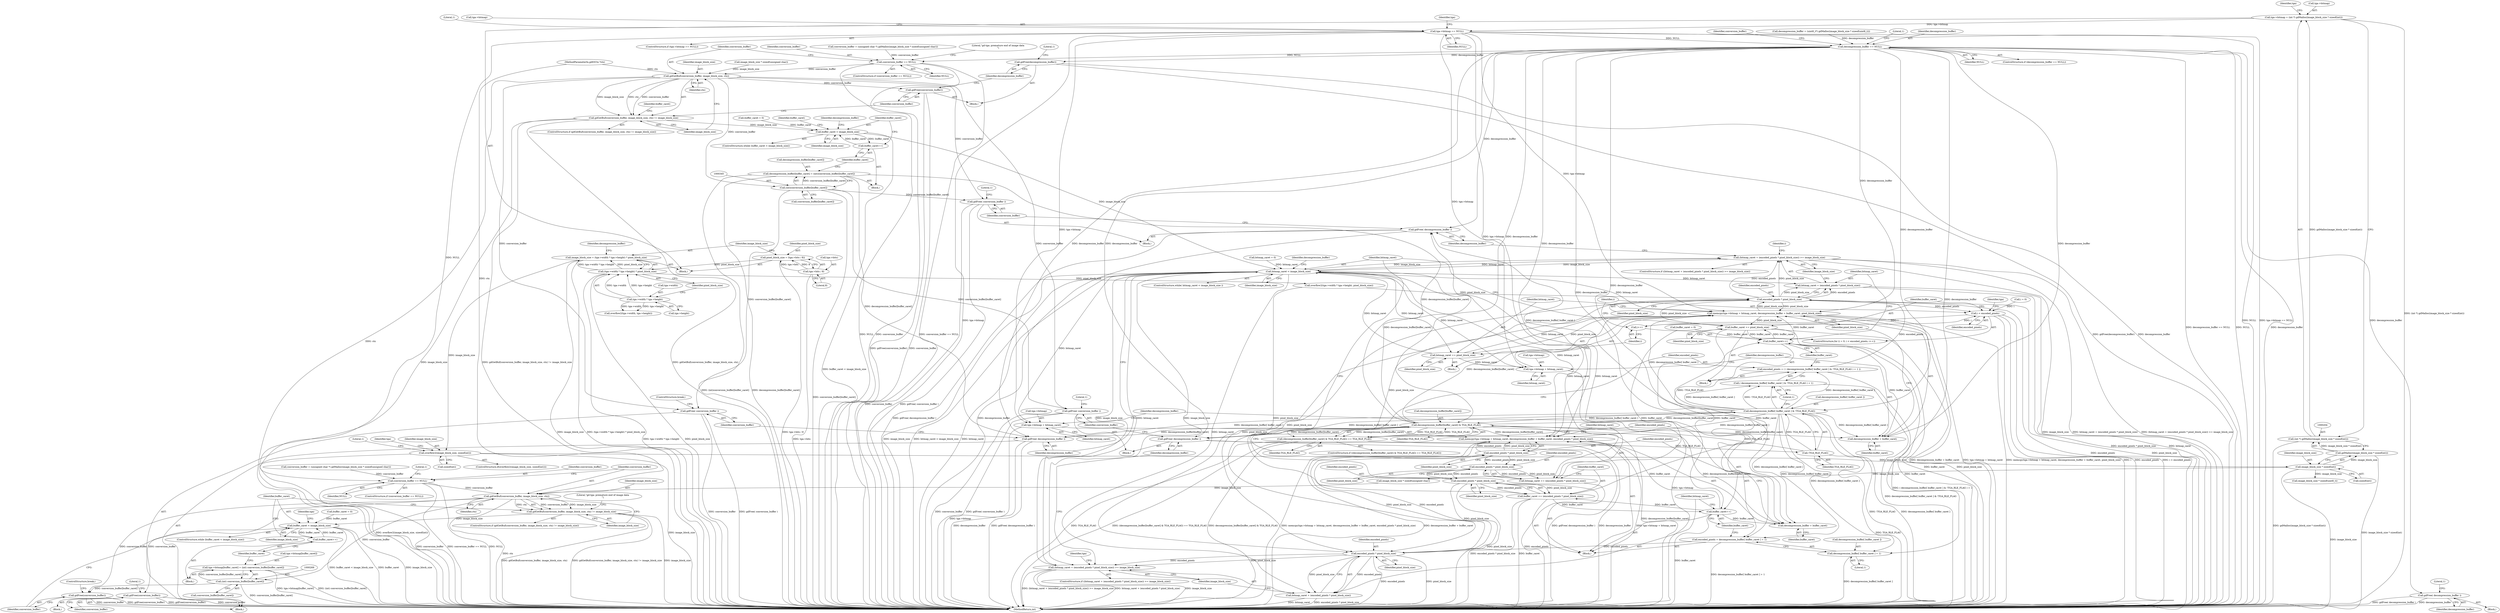 digraph "0_libgd_01c61f8ab110a77ae64b5ca67c244c728c506f03@integer" {
"1000199" [label="(Call,tga->bitmap = (int *) gdMalloc(image_block_size * sizeof(int)))"];
"1000203" [label="(Call,(int *) gdMalloc(image_block_size * sizeof(int)))"];
"1000205" [label="(Call,gdMalloc(image_block_size * sizeof(int)))"];
"1000206" [label="(Call,image_block_size * sizeof(int))"];
"1000176" [label="(Call,overflow2(image_block_size, sizeof(int)))"];
"1000117" [label="(Call,image_block_size = (tga->width * tga->height) * pixel_block_size)"];
"1000119" [label="(Call,(tga->width * tga->height) * pixel_block_size)"];
"1000120" [label="(Call,tga->width * tga->height)"];
"1000109" [label="(Call,pixel_block_size = (tga->bits / 8))"];
"1000111" [label="(Call,tga->bits / 8)"];
"1000211" [label="(Call,tga->bitmap == NULL)"];
"1000235" [label="(Call,conversion_buffer == NULL)"];
"1000244" [label="(Call,gdGetBuf(conversion_buffer, image_block_size, ctx))"];
"1000243" [label="(Call,gdGetBuf(conversion_buffer, image_block_size, ctx) != image_block_size)"];
"1000258" [label="(Call,buffer_caret < image_block_size)"];
"1000273" [label="(Call,buffer_caret++)"];
"1000252" [label="(Call,gdFree(conversion_buffer))"];
"1000268" [label="(Call,(int) conversion_buffer[buffer_caret])"];
"1000262" [label="(Call,tga->bitmap[buffer_caret] = (int) conversion_buffer[buffer_caret])"];
"1000275" [label="(Call,gdFree(conversion_buffer))"];
"1000289" [label="(Call,decompression_buffer == NULL)"];
"1000306" [label="(Call,conversion_buffer == NULL)"];
"1000319" [label="(Call,gdGetBuf(conversion_buffer, image_block_size, ctx))"];
"1000318" [label="(Call,gdGetBuf(conversion_buffer, image_block_size, ctx) != image_block_size)"];
"1000336" [label="(Call,buffer_caret < image_block_size)"];
"1000349" [label="(Call,buffer_caret++)"];
"1000355" [label="(Call,bitmap_caret < image_block_size)"];
"1000381" [label="(Call,(bitmap_caret + (encoded_pixels * pixel_block_size)) >= image_block_size)"];
"1000382" [label="(Call,bitmap_caret + (encoded_pixels * pixel_block_size))"];
"1000406" [label="(Call,memcpy(tga->bitmap + bitmap_caret, decompression_buffer + buffer_caret, pixel_block_size))"];
"1000384" [label="(Call,encoded_pixels * pixel_block_size)"];
"1000400" [label="(Call,i < encoded_pixels)"];
"1000403" [label="(Call,i++)"];
"1000419" [label="(Call,buffer_caret += pixel_block_size)"];
"1000378" [label="(Call,buffer_caret++)"];
"1000412" [label="(Call,decompression_buffer + buffer_caret)"];
"1000431" [label="(Call,buffer_caret++)"];
"1000449" [label="(Call,memcpy(tga->bitmap + bitmap_caret, decompression_buffer + buffer_caret, encoded_pixels * pixel_block_size))"];
"1000455" [label="(Call,decompression_buffer + buffer_caret)"];
"1000466" [label="(Call,buffer_caret += (encoded_pixels * pixel_block_size))"];
"1000437" [label="(Call,encoded_pixels * pixel_block_size)"];
"1000434" [label="(Call,(bitmap_caret + (encoded_pixels * pixel_block_size)) >= image_block_size)"];
"1000435" [label="(Call,bitmap_caret + (encoded_pixels * pixel_block_size))"];
"1000458" [label="(Call,encoded_pixels * pixel_block_size)"];
"1000463" [label="(Call,encoded_pixels * pixel_block_size)"];
"1000461" [label="(Call,bitmap_caret += (encoded_pixels * pixel_block_size))"];
"1000468" [label="(Call,encoded_pixels * pixel_block_size)"];
"1000416" [label="(Call,bitmap_caret += pixel_block_size)"];
"1000407" [label="(Call,tga->bitmap + bitmap_caret)"];
"1000450" [label="(Call,tga->bitmap + bitmap_caret)"];
"1000325" [label="(Call,gdFree(conversion_buffer))"];
"1000344" [label="(Call,(int)conversion_buffer[buffer_caret])"];
"1000340" [label="(Call,decompression_buffer[buffer_caret] = (int)conversion_buffer[buffer_caret])"];
"1000361" [label="(Call,decompression_buffer[buffer_caret] & TGA_RLE_FLAG)"];
"1000360" [label="(Call,(decompression_buffer[buffer_caret] & TGA_RLE_FLAG) == TGA_RLE_FLAG)"];
"1000375" [label="(Call,!TGA_RLE_FLAG)"];
"1000371" [label="(Call,decompression_buffer[ buffer_caret ] & !TGA_RLE_FLAG)"];
"1000368" [label="(Call,encoded_pixels = ( ( decompression_buffer[ buffer_caret ] & !TGA_RLE_FLAG ) + 1 ))"];
"1000370" [label="(Call,( decompression_buffer[ buffer_caret ] & !TGA_RLE_FLAG ) + 1)"];
"1000389" [label="(Call,gdFree( decompression_buffer ))"];
"1000424" [label="(Call,encoded_pixels = decompression_buffer[ buffer_caret ] + 1)"];
"1000426" [label="(Call,decompression_buffer[ buffer_caret ] + 1)"];
"1000442" [label="(Call,gdFree( decompression_buffer ))"];
"1000471" [label="(Call,gdFree( decompression_buffer ))"];
"1000391" [label="(Call,gdFree( conversion_buffer ))"];
"1000444" [label="(Call,gdFree( conversion_buffer ))"];
"1000473" [label="(Call,gdFree( conversion_buffer ))"];
"1000312" [label="(Call,gdFree( decompression_buffer ))"];
"1000327" [label="(Call,gdFree(decompression_buffer))"];
"1000242" [label="(ControlStructure,if (gdGetBuf(conversion_buffer, image_block_size, ctx) != image_block_size))"];
"1000326" [label="(Identifier,conversion_buffer)"];
"1000385" [label="(Identifier,encoded_pixels)"];
"1000467" [label="(Identifier,buffer_caret)"];
"1000243" [label="(Call,gdGetBuf(conversion_buffer, image_block_size, ctx) != image_block_size)"];
"1000349" [label="(Call,buffer_caret++)"];
"1000464" [label="(Identifier,encoded_pixels)"];
"1000462" [label="(Identifier,bitmap_caret)"];
"1000258" [label="(Call,buffer_caret < image_block_size)"];
"1000445" [label="(Identifier,conversion_buffer)"];
"1000311" [label="(Literal,\"gd-tga: premature end of image data\n\")"];
"1000362" [label="(Call,decompression_buffer[buffer_caret])"];
"1000257" [label="(ControlStructure,while (buffer_caret < image_block_size))"];
"1000273" [label="(Call,buffer_caret++)"];
"1000212" [label="(Call,tga->bitmap)"];
"1000137" [label="(Call,buffer_caret = 0)"];
"1000270" [label="(Call,conversion_buffer[buffer_caret])"];
"1000386" [label="(Identifier,pixel_block_size)"];
"1000381" [label="(Call,(bitmap_caret + (encoded_pixels * pixel_block_size)) >= image_block_size)"];
"1000301" [label="(Call,image_block_size * sizeof(unsigned char))"];
"1000380" [label="(ControlStructure,if ((bitmap_caret + (encoded_pixels * pixel_block_size)) >= image_block_size))"];
"1000117" [label="(Call,image_block_size = (tga->width * tga->height) * pixel_block_size)"];
"1000213" [label="(Identifier,tga)"];
"1000277" [label="(ControlStructure,break;)"];
"1000141" [label="(Call,bitmap_caret = 0)"];
"1000210" [label="(ControlStructure,if (tga->bitmap == NULL))"];
"1000468" [label="(Call,encoded_pixels * pixel_block_size)"];
"1000118" [label="(Identifier,image_block_size)"];
"1000290" [label="(Identifier,decompression_buffer)"];
"1000390" [label="(Identifier,decompression_buffer)"];
"1000346" [label="(Call,conversion_buffer[buffer_caret])"];
"1000404" [label="(Identifier,i)"];
"1000211" [label="(Call,tga->bitmap == NULL)"];
"1000124" [label="(Call,tga->height)"];
"1000460" [label="(Identifier,pixel_block_size)"];
"1000178" [label="(Call,sizeof(int))"];
"1000402" [label="(Identifier,encoded_pixels)"];
"1000441" [label="(Block,)"];
"1000461" [label="(Call,bitmap_caret += (encoded_pixels * pixel_block_size))"];
"1000344" [label="(Call,(int)conversion_buffer[buffer_caret])"];
"1000162" [label="(Call,overflow2(tga->width * tga->height, pixel_block_size))"];
"1000265" [label="(Identifier,tga)"];
"1000470" [label="(Identifier,pixel_block_size)"];
"1000275" [label="(Call,gdFree(conversion_buffer))"];
"1000241" [label="(Literal,1)"];
"1000426" [label="(Call,decompression_buffer[ buffer_caret ] + 1)"];
"1000454" [label="(Identifier,bitmap_caret)"];
"1000115" [label="(Literal,8)"];
"1000306" [label="(Call,conversion_buffer == NULL)"];
"1000176" [label="(Call,overflow2(image_block_size, sizeof(int)))"];
"1000463" [label="(Call,encoded_pixels * pixel_block_size)"];
"1000313" [label="(Identifier,decompression_buffer)"];
"1000234" [label="(ControlStructure,if (conversion_buffer == NULL))"];
"1000356" [label="(Identifier,bitmap_caret)"];
"1000431" [label="(Call,buffer_caret++)"];
"1000395" [label="(Literal,1)"];
"1000328" [label="(Identifier,decompression_buffer)"];
"1000379" [label="(Identifier,buffer_caret)"];
"1000352" [label="(Identifier,buffer_caret)"];
"1000236" [label="(Identifier,conversion_buffer)"];
"1000456" [label="(Identifier,decompression_buffer)"];
"1000325" [label="(Call,gdFree(conversion_buffer))"];
"1000321" [label="(Identifier,image_block_size)"];
"1000319" [label="(Call,gdGetBuf(conversion_buffer, image_block_size, ctx))"];
"1000247" [label="(Identifier,ctx)"];
"1000401" [label="(Identifier,i)"];
"1000473" [label="(Call,gdFree( conversion_buffer ))"];
"1000335" [label="(ControlStructure,while( buffer_caret < image_block_size))"];
"1000177" [label="(Identifier,image_block_size)"];
"1000367" [label="(Block,)"];
"1000252" [label="(Call,gdFree(conversion_buffer))"];
"1000256" [label="(Literal,1)"];
"1000291" [label="(Identifier,NULL)"];
"1000297" [label="(Identifier,conversion_buffer)"];
"1000215" [label="(Identifier,NULL)"];
"1000371" [label="(Call,decompression_buffer[ buffer_caret ] & !TGA_RLE_FLAG)"];
"1000398" [label="(Identifier,i)"];
"1000331" [label="(Literal,1)"];
"1000205" [label="(Call,gdMalloc(image_block_size * sizeof(int)))"];
"1000206" [label="(Call,image_block_size * sizeof(int))"];
"1000248" [label="(Identifier,image_block_size)"];
"1000109" [label="(Call,pixel_block_size = (tga->bits / 8))"];
"1000458" [label="(Call,encoded_pixels * pixel_block_size)"];
"1000414" [label="(Identifier,buffer_caret)"];
"1000323" [label="(Identifier,image_block_size)"];
"1000443" [label="(Identifier,decompression_buffer)"];
"1000251" [label="(Literal,\"gd-tga: premature end of image data\n\")"];
"1000340" [label="(Call,decompression_buffer[buffer_caret] = (int)conversion_buffer[buffer_caret])"];
"1000120" [label="(Call,tga->width * tga->height)"];
"1000432" [label="(Identifier,buffer_caret)"];
"1000406" [label="(Call,memcpy(tga->bitmap + bitmap_caret, decompression_buffer + buffer_caret, pixel_block_size))"];
"1000119" [label="(Call,(tga->width * tga->height) * pixel_block_size)"];
"1000457" [label="(Identifier,buffer_caret)"];
"1000309" [label="(Block,)"];
"1000308" [label="(Identifier,NULL)"];
"1000200" [label="(Call,tga->bitmap)"];
"1000245" [label="(Identifier,conversion_buffer)"];
"1000452" [label="(Identifier,tga)"];
"1000375" [label="(Call,!TGA_RLE_FLAG)"];
"1000341" [label="(Call,decompression_buffer[buffer_caret])"];
"1000433" [label="(ControlStructure,if ((bitmap_caret + (encoded_pixels * pixel_block_size)) >= image_block_size))"];
"1000423" [label="(Block,)"];
"1000451" [label="(Call,tga->bitmap)"];
"1000407" [label="(Call,tga->bitmap + bitmap_caret)"];
"1000244" [label="(Call,gdGetBuf(conversion_buffer, image_block_size, ctx))"];
"1000400" [label="(Call,i < encoded_pixels)"];
"1000383" [label="(Identifier,bitmap_caret)"];
"1000263" [label="(Call,tga->bitmap[buffer_caret])"];
"1000365" [label="(Identifier,TGA_RLE_FLAG)"];
"1000438" [label="(Identifier,encoded_pixels)"];
"1000288" [label="(ControlStructure,if (decompression_buffer == NULL))"];
"1000260" [label="(Identifier,image_block_size)"];
"1000361" [label="(Call,decompression_buffer[buffer_caret] & TGA_RLE_FLAG)"];
"1000405" [label="(Block,)"];
"1000378" [label="(Call,buffer_caret++)"];
"1000351" [label="(Call,buffer_caret = 0)"];
"1000425" [label="(Identifier,encoded_pixels)"];
"1000318" [label="(Call,gdGetBuf(conversion_buffer, image_block_size, ctx) != image_block_size)"];
"1000296" [label="(Call,conversion_buffer = (unsigned char *) gdMalloc(image_block_size * sizeof(unsigned char)))"];
"1000444" [label="(Call,gdFree( conversion_buffer ))"];
"1000279" [label="(Call,decompression_buffer = (uint8_t*) gdMalloc(image_block_size * sizeof(uint8_t)))"];
"1000436" [label="(Identifier,bitmap_caret)"];
"1000387" [label="(Identifier,image_block_size)"];
"1000175" [label="(ControlStructure,if(overflow2(image_block_size, sizeof(int))))"];
"1000370" [label="(Call,( decompression_buffer[ buffer_caret ] & !TGA_RLE_FLAG ) + 1)"];
"1000437" [label="(Call,encoded_pixels * pixel_block_size)"];
"1000427" [label="(Call,decompression_buffer[ buffer_caret ])"];
"1000475" [label="(ControlStructure,break;)"];
"1000130" [label="(Identifier,decompression_buffer)"];
"1000360" [label="(Call,(decompression_buffer[buffer_caret] & TGA_RLE_FLAG) == TGA_RLE_FLAG)"];
"1000372" [label="(Call,decompression_buffer[ buffer_caret ])"];
"1000249" [label="(Block,)"];
"1000469" [label="(Identifier,encoded_pixels)"];
"1000448" [label="(Literal,1)"];
"1000111" [label="(Call,tga->bits / 8)"];
"1000110" [label="(Identifier,pixel_block_size)"];
"1000305" [label="(ControlStructure,if (conversion_buffer == NULL))"];
"1000359" [label="(ControlStructure,if ((decompression_buffer[buffer_caret] & TGA_RLE_FLAG) == TGA_RLE_FLAG))"];
"1000474" [label="(Identifier,conversion_buffer)"];
"1000337" [label="(Identifier,buffer_caret)"];
"1000465" [label="(Identifier,pixel_block_size)"];
"1000449" [label="(Call,memcpy(tga->bitmap + bitmap_caret, decompression_buffer + buffer_caret, encoded_pixels * pixel_block_size))"];
"1000289" [label="(Call,decompression_buffer == NULL)"];
"1000354" [label="(ControlStructure,while( bitmap_caret < image_block_size ))"];
"1000230" [label="(Call,image_block_size * sizeof(unsigned char))"];
"1000320" [label="(Identifier,conversion_buffer)"];
"1000183" [label="(Literal,1)"];
"1000409" [label="(Identifier,tga)"];
"1000376" [label="(Identifier,TGA_RLE_FLAG)"];
"1000107" [label="(Block,)"];
"1000127" [label="(Identifier,pixel_block_size)"];
"1000421" [label="(Identifier,pixel_block_size)"];
"1000253" [label="(Identifier,conversion_buffer)"];
"1000338" [label="(Identifier,image_block_size)"];
"1000268" [label="(Call,(int) conversion_buffer[buffer_caret])"];
"1000368" [label="(Call,encoded_pixels = ( ( decompression_buffer[ buffer_caret ] & !TGA_RLE_FLAG ) + 1 ))"];
"1000274" [label="(Identifier,buffer_caret)"];
"1000408" [label="(Call,tga->bitmap)"];
"1000420" [label="(Identifier,buffer_caret)"];
"1000276" [label="(Identifier,conversion_buffer)"];
"1000417" [label="(Identifier,bitmap_caret)"];
"1000317" [label="(ControlStructure,if (gdGetBuf(conversion_buffer, image_block_size, ctx) != image_block_size))"];
"1000150" [label="(Call,overflow2(tga->width, tga->height))"];
"1000105" [label="(MethodParameterIn,gdIOCtx *ctx)"];
"1000336" [label="(Call,buffer_caret < image_block_size)"];
"1000259" [label="(Identifier,buffer_caret)"];
"1000208" [label="(Call,sizeof(int))"];
"1000262" [label="(Call,tga->bitmap[buffer_caret] = (int) conversion_buffer[buffer_caret])"];
"1000403" [label="(Call,i++)"];
"1000389" [label="(Call,gdFree( decompression_buffer ))"];
"1000121" [label="(Call,tga->width)"];
"1000384" [label="(Call,encoded_pixels * pixel_block_size)"];
"1000342" [label="(Identifier,decompression_buffer)"];
"1000324" [label="(Block,)"];
"1000392" [label="(Identifier,conversion_buffer)"];
"1000369" [label="(Identifier,encoded_pixels)"];
"1000327" [label="(Call,gdFree(decompression_buffer))"];
"1000439" [label="(Identifier,pixel_block_size)"];
"1000388" [label="(Block,)"];
"1000188" [label="(Identifier,tga)"];
"1000307" [label="(Identifier,conversion_buffer)"];
"1000382" [label="(Call,bitmap_caret + (encoded_pixels * pixel_block_size))"];
"1000413" [label="(Identifier,decompression_buffer)"];
"1000355" [label="(Call,bitmap_caret < image_block_size)"];
"1000316" [label="(Literal,1)"];
"1000221" [label="(Identifier,tga)"];
"1000246" [label="(Identifier,image_block_size)"];
"1000411" [label="(Identifier,bitmap_caret)"];
"1000424" [label="(Call,encoded_pixels = decompression_buffer[ buffer_caret ] + 1)"];
"1000223" [label="(Block,)"];
"1000478" [label="(MethodReturn,int)"];
"1000416" [label="(Call,bitmap_caret += pixel_block_size)"];
"1000332" [label="(Call,buffer_caret = 0)"];
"1000284" [label="(Call,image_block_size * sizeof(uint8_t))"];
"1000225" [label="(Call,conversion_buffer = (unsigned char *) gdMalloc(image_block_size * sizeof(unsigned char)))"];
"1000295" [label="(Literal,1)"];
"1000466" [label="(Call,buffer_caret += (encoded_pixels * pixel_block_size))"];
"1000471" [label="(Call,gdFree( decompression_buffer ))"];
"1000418" [label="(Identifier,pixel_block_size)"];
"1000203" [label="(Call,(int *) gdMalloc(image_block_size * sizeof(int)))"];
"1000312" [label="(Call,gdFree( decompression_buffer ))"];
"1000391" [label="(Call,gdFree( conversion_buffer ))"];
"1000419" [label="(Call,buffer_caret += pixel_block_size)"];
"1000237" [label="(Identifier,NULL)"];
"1000396" [label="(ControlStructure,for (i = 0; i < encoded_pixels; i++))"];
"1000207" [label="(Identifier,image_block_size)"];
"1000472" [label="(Identifier,decompression_buffer)"];
"1000112" [label="(Call,tga->bits)"];
"1000377" [label="(Literal,1)"];
"1000322" [label="(Identifier,ctx)"];
"1000235" [label="(Call,conversion_buffer == NULL)"];
"1000397" [label="(Call,i = 0)"];
"1000350" [label="(Identifier,buffer_caret)"];
"1000434" [label="(Call,(bitmap_caret + (encoded_pixels * pixel_block_size)) >= image_block_size)"];
"1000450" [label="(Call,tga->bitmap + bitmap_caret)"];
"1000430" [label="(Literal,1)"];
"1000261" [label="(Block,)"];
"1000412" [label="(Call,decompression_buffer + buffer_caret)"];
"1000455" [label="(Call,decompression_buffer + buffer_caret)"];
"1000218" [label="(Literal,1)"];
"1000333" [label="(Identifier,buffer_caret)"];
"1000357" [label="(Identifier,image_block_size)"];
"1000339" [label="(Block,)"];
"1000440" [label="(Identifier,image_block_size)"];
"1000415" [label="(Identifier,pixel_block_size)"];
"1000459" [label="(Identifier,encoded_pixels)"];
"1000442" [label="(Call,gdFree( decompression_buffer ))"];
"1000199" [label="(Call,tga->bitmap = (int *) gdMalloc(image_block_size * sizeof(int)))"];
"1000363" [label="(Identifier,decompression_buffer)"];
"1000435" [label="(Call,bitmap_caret + (encoded_pixels * pixel_block_size))"];
"1000366" [label="(Identifier,TGA_RLE_FLAG)"];
"1000199" -> "1000107"  [label="AST: "];
"1000199" -> "1000203"  [label="CFG: "];
"1000200" -> "1000199"  [label="AST: "];
"1000203" -> "1000199"  [label="AST: "];
"1000213" -> "1000199"  [label="CFG: "];
"1000199" -> "1000478"  [label="DDG: (int *) gdMalloc(image_block_size * sizeof(int))"];
"1000203" -> "1000199"  [label="DDG: gdMalloc(image_block_size * sizeof(int))"];
"1000199" -> "1000211"  [label="DDG: tga->bitmap"];
"1000203" -> "1000205"  [label="CFG: "];
"1000204" -> "1000203"  [label="AST: "];
"1000205" -> "1000203"  [label="AST: "];
"1000203" -> "1000478"  [label="DDG: gdMalloc(image_block_size * sizeof(int))"];
"1000205" -> "1000203"  [label="DDG: image_block_size * sizeof(int)"];
"1000205" -> "1000206"  [label="CFG: "];
"1000206" -> "1000205"  [label="AST: "];
"1000205" -> "1000478"  [label="DDG: image_block_size * sizeof(int)"];
"1000206" -> "1000205"  [label="DDG: image_block_size"];
"1000206" -> "1000208"  [label="CFG: "];
"1000207" -> "1000206"  [label="AST: "];
"1000208" -> "1000206"  [label="AST: "];
"1000206" -> "1000478"  [label="DDG: image_block_size"];
"1000176" -> "1000206"  [label="DDG: image_block_size"];
"1000206" -> "1000230"  [label="DDG: image_block_size"];
"1000206" -> "1000284"  [label="DDG: image_block_size"];
"1000176" -> "1000175"  [label="AST: "];
"1000176" -> "1000178"  [label="CFG: "];
"1000177" -> "1000176"  [label="AST: "];
"1000178" -> "1000176"  [label="AST: "];
"1000183" -> "1000176"  [label="CFG: "];
"1000188" -> "1000176"  [label="CFG: "];
"1000176" -> "1000478"  [label="DDG: overflow2(image_block_size, sizeof(int))"];
"1000176" -> "1000478"  [label="DDG: image_block_size"];
"1000117" -> "1000176"  [label="DDG: image_block_size"];
"1000117" -> "1000107"  [label="AST: "];
"1000117" -> "1000119"  [label="CFG: "];
"1000118" -> "1000117"  [label="AST: "];
"1000119" -> "1000117"  [label="AST: "];
"1000130" -> "1000117"  [label="CFG: "];
"1000117" -> "1000478"  [label="DDG: image_block_size"];
"1000117" -> "1000478"  [label="DDG: (tga->width * tga->height) * pixel_block_size"];
"1000119" -> "1000117"  [label="DDG: tga->width * tga->height"];
"1000119" -> "1000117"  [label="DDG: pixel_block_size"];
"1000119" -> "1000127"  [label="CFG: "];
"1000120" -> "1000119"  [label="AST: "];
"1000127" -> "1000119"  [label="AST: "];
"1000119" -> "1000478"  [label="DDG: pixel_block_size"];
"1000119" -> "1000478"  [label="DDG: tga->width * tga->height"];
"1000120" -> "1000119"  [label="DDG: tga->width"];
"1000120" -> "1000119"  [label="DDG: tga->height"];
"1000109" -> "1000119"  [label="DDG: pixel_block_size"];
"1000119" -> "1000162"  [label="DDG: pixel_block_size"];
"1000120" -> "1000124"  [label="CFG: "];
"1000121" -> "1000120"  [label="AST: "];
"1000124" -> "1000120"  [label="AST: "];
"1000127" -> "1000120"  [label="CFG: "];
"1000120" -> "1000150"  [label="DDG: tga->width"];
"1000120" -> "1000150"  [label="DDG: tga->height"];
"1000109" -> "1000107"  [label="AST: "];
"1000109" -> "1000111"  [label="CFG: "];
"1000110" -> "1000109"  [label="AST: "];
"1000111" -> "1000109"  [label="AST: "];
"1000118" -> "1000109"  [label="CFG: "];
"1000109" -> "1000478"  [label="DDG: tga->bits / 8"];
"1000111" -> "1000109"  [label="DDG: tga->bits"];
"1000111" -> "1000109"  [label="DDG: 8"];
"1000111" -> "1000115"  [label="CFG: "];
"1000112" -> "1000111"  [label="AST: "];
"1000115" -> "1000111"  [label="AST: "];
"1000111" -> "1000478"  [label="DDG: tga->bits"];
"1000211" -> "1000210"  [label="AST: "];
"1000211" -> "1000215"  [label="CFG: "];
"1000212" -> "1000211"  [label="AST: "];
"1000215" -> "1000211"  [label="AST: "];
"1000218" -> "1000211"  [label="CFG: "];
"1000221" -> "1000211"  [label="CFG: "];
"1000211" -> "1000478"  [label="DDG: tga->bitmap"];
"1000211" -> "1000478"  [label="DDG: tga->bitmap == NULL"];
"1000211" -> "1000478"  [label="DDG: NULL"];
"1000211" -> "1000235"  [label="DDG: NULL"];
"1000211" -> "1000289"  [label="DDG: NULL"];
"1000211" -> "1000406"  [label="DDG: tga->bitmap"];
"1000211" -> "1000407"  [label="DDG: tga->bitmap"];
"1000211" -> "1000449"  [label="DDG: tga->bitmap"];
"1000211" -> "1000450"  [label="DDG: tga->bitmap"];
"1000235" -> "1000234"  [label="AST: "];
"1000235" -> "1000237"  [label="CFG: "];
"1000236" -> "1000235"  [label="AST: "];
"1000237" -> "1000235"  [label="AST: "];
"1000241" -> "1000235"  [label="CFG: "];
"1000245" -> "1000235"  [label="CFG: "];
"1000235" -> "1000478"  [label="DDG: NULL"];
"1000235" -> "1000478"  [label="DDG: conversion_buffer"];
"1000235" -> "1000478"  [label="DDG: conversion_buffer == NULL"];
"1000225" -> "1000235"  [label="DDG: conversion_buffer"];
"1000235" -> "1000244"  [label="DDG: conversion_buffer"];
"1000244" -> "1000243"  [label="AST: "];
"1000244" -> "1000247"  [label="CFG: "];
"1000245" -> "1000244"  [label="AST: "];
"1000246" -> "1000244"  [label="AST: "];
"1000247" -> "1000244"  [label="AST: "];
"1000248" -> "1000244"  [label="CFG: "];
"1000244" -> "1000478"  [label="DDG: ctx"];
"1000244" -> "1000243"  [label="DDG: conversion_buffer"];
"1000244" -> "1000243"  [label="DDG: image_block_size"];
"1000244" -> "1000243"  [label="DDG: ctx"];
"1000230" -> "1000244"  [label="DDG: image_block_size"];
"1000105" -> "1000244"  [label="DDG: ctx"];
"1000244" -> "1000252"  [label="DDG: conversion_buffer"];
"1000244" -> "1000268"  [label="DDG: conversion_buffer"];
"1000244" -> "1000275"  [label="DDG: conversion_buffer"];
"1000243" -> "1000242"  [label="AST: "];
"1000243" -> "1000248"  [label="CFG: "];
"1000248" -> "1000243"  [label="AST: "];
"1000251" -> "1000243"  [label="CFG: "];
"1000259" -> "1000243"  [label="CFG: "];
"1000243" -> "1000478"  [label="DDG: image_block_size"];
"1000243" -> "1000478"  [label="DDG: gdGetBuf(conversion_buffer, image_block_size, ctx)"];
"1000243" -> "1000478"  [label="DDG: gdGetBuf(conversion_buffer, image_block_size, ctx) != image_block_size"];
"1000243" -> "1000258"  [label="DDG: image_block_size"];
"1000258" -> "1000257"  [label="AST: "];
"1000258" -> "1000260"  [label="CFG: "];
"1000259" -> "1000258"  [label="AST: "];
"1000260" -> "1000258"  [label="AST: "];
"1000265" -> "1000258"  [label="CFG: "];
"1000276" -> "1000258"  [label="CFG: "];
"1000258" -> "1000478"  [label="DDG: buffer_caret"];
"1000258" -> "1000478"  [label="DDG: image_block_size"];
"1000258" -> "1000478"  [label="DDG: buffer_caret < image_block_size"];
"1000273" -> "1000258"  [label="DDG: buffer_caret"];
"1000137" -> "1000258"  [label="DDG: buffer_caret"];
"1000258" -> "1000273"  [label="DDG: buffer_caret"];
"1000273" -> "1000261"  [label="AST: "];
"1000273" -> "1000274"  [label="CFG: "];
"1000274" -> "1000273"  [label="AST: "];
"1000259" -> "1000273"  [label="CFG: "];
"1000252" -> "1000249"  [label="AST: "];
"1000252" -> "1000253"  [label="CFG: "];
"1000253" -> "1000252"  [label="AST: "];
"1000256" -> "1000252"  [label="CFG: "];
"1000252" -> "1000478"  [label="DDG: conversion_buffer"];
"1000252" -> "1000478"  [label="DDG: gdFree(conversion_buffer)"];
"1000268" -> "1000262"  [label="AST: "];
"1000268" -> "1000270"  [label="CFG: "];
"1000269" -> "1000268"  [label="AST: "];
"1000270" -> "1000268"  [label="AST: "];
"1000262" -> "1000268"  [label="CFG: "];
"1000268" -> "1000478"  [label="DDG: conversion_buffer[buffer_caret]"];
"1000268" -> "1000262"  [label="DDG: conversion_buffer[buffer_caret]"];
"1000268" -> "1000275"  [label="DDG: conversion_buffer[buffer_caret]"];
"1000262" -> "1000261"  [label="AST: "];
"1000263" -> "1000262"  [label="AST: "];
"1000274" -> "1000262"  [label="CFG: "];
"1000262" -> "1000478"  [label="DDG: (int) conversion_buffer[buffer_caret]"];
"1000262" -> "1000478"  [label="DDG: tga->bitmap[buffer_caret]"];
"1000275" -> "1000223"  [label="AST: "];
"1000275" -> "1000276"  [label="CFG: "];
"1000276" -> "1000275"  [label="AST: "];
"1000277" -> "1000275"  [label="CFG: "];
"1000275" -> "1000478"  [label="DDG: gdFree(conversion_buffer)"];
"1000275" -> "1000478"  [label="DDG: conversion_buffer"];
"1000289" -> "1000288"  [label="AST: "];
"1000289" -> "1000291"  [label="CFG: "];
"1000290" -> "1000289"  [label="AST: "];
"1000291" -> "1000289"  [label="AST: "];
"1000295" -> "1000289"  [label="CFG: "];
"1000297" -> "1000289"  [label="CFG: "];
"1000289" -> "1000478"  [label="DDG: NULL"];
"1000289" -> "1000478"  [label="DDG: decompression_buffer"];
"1000289" -> "1000478"  [label="DDG: decompression_buffer == NULL"];
"1000279" -> "1000289"  [label="DDG: decompression_buffer"];
"1000289" -> "1000306"  [label="DDG: NULL"];
"1000289" -> "1000312"  [label="DDG: decompression_buffer"];
"1000289" -> "1000327"  [label="DDG: decompression_buffer"];
"1000289" -> "1000361"  [label="DDG: decompression_buffer"];
"1000289" -> "1000371"  [label="DDG: decompression_buffer"];
"1000289" -> "1000389"  [label="DDG: decompression_buffer"];
"1000289" -> "1000406"  [label="DDG: decompression_buffer"];
"1000289" -> "1000412"  [label="DDG: decompression_buffer"];
"1000289" -> "1000424"  [label="DDG: decompression_buffer"];
"1000289" -> "1000426"  [label="DDG: decompression_buffer"];
"1000289" -> "1000442"  [label="DDG: decompression_buffer"];
"1000289" -> "1000449"  [label="DDG: decompression_buffer"];
"1000289" -> "1000455"  [label="DDG: decompression_buffer"];
"1000289" -> "1000471"  [label="DDG: decompression_buffer"];
"1000306" -> "1000305"  [label="AST: "];
"1000306" -> "1000308"  [label="CFG: "];
"1000307" -> "1000306"  [label="AST: "];
"1000308" -> "1000306"  [label="AST: "];
"1000311" -> "1000306"  [label="CFG: "];
"1000320" -> "1000306"  [label="CFG: "];
"1000306" -> "1000478"  [label="DDG: conversion_buffer"];
"1000306" -> "1000478"  [label="DDG: conversion_buffer == NULL"];
"1000306" -> "1000478"  [label="DDG: NULL"];
"1000296" -> "1000306"  [label="DDG: conversion_buffer"];
"1000306" -> "1000319"  [label="DDG: conversion_buffer"];
"1000319" -> "1000318"  [label="AST: "];
"1000319" -> "1000322"  [label="CFG: "];
"1000320" -> "1000319"  [label="AST: "];
"1000321" -> "1000319"  [label="AST: "];
"1000322" -> "1000319"  [label="AST: "];
"1000323" -> "1000319"  [label="CFG: "];
"1000319" -> "1000478"  [label="DDG: ctx"];
"1000319" -> "1000318"  [label="DDG: conversion_buffer"];
"1000319" -> "1000318"  [label="DDG: image_block_size"];
"1000319" -> "1000318"  [label="DDG: ctx"];
"1000301" -> "1000319"  [label="DDG: image_block_size"];
"1000105" -> "1000319"  [label="DDG: ctx"];
"1000319" -> "1000325"  [label="DDG: conversion_buffer"];
"1000319" -> "1000344"  [label="DDG: conversion_buffer"];
"1000319" -> "1000391"  [label="DDG: conversion_buffer"];
"1000319" -> "1000444"  [label="DDG: conversion_buffer"];
"1000319" -> "1000473"  [label="DDG: conversion_buffer"];
"1000318" -> "1000317"  [label="AST: "];
"1000318" -> "1000323"  [label="CFG: "];
"1000323" -> "1000318"  [label="AST: "];
"1000326" -> "1000318"  [label="CFG: "];
"1000333" -> "1000318"  [label="CFG: "];
"1000318" -> "1000478"  [label="DDG: gdGetBuf(conversion_buffer, image_block_size, ctx) != image_block_size"];
"1000318" -> "1000478"  [label="DDG: gdGetBuf(conversion_buffer, image_block_size, ctx)"];
"1000318" -> "1000478"  [label="DDG: image_block_size"];
"1000318" -> "1000336"  [label="DDG: image_block_size"];
"1000336" -> "1000335"  [label="AST: "];
"1000336" -> "1000338"  [label="CFG: "];
"1000337" -> "1000336"  [label="AST: "];
"1000338" -> "1000336"  [label="AST: "];
"1000342" -> "1000336"  [label="CFG: "];
"1000352" -> "1000336"  [label="CFG: "];
"1000336" -> "1000478"  [label="DDG: buffer_caret < image_block_size"];
"1000332" -> "1000336"  [label="DDG: buffer_caret"];
"1000349" -> "1000336"  [label="DDG: buffer_caret"];
"1000336" -> "1000349"  [label="DDG: buffer_caret"];
"1000336" -> "1000355"  [label="DDG: image_block_size"];
"1000349" -> "1000339"  [label="AST: "];
"1000349" -> "1000350"  [label="CFG: "];
"1000350" -> "1000349"  [label="AST: "];
"1000337" -> "1000349"  [label="CFG: "];
"1000355" -> "1000354"  [label="AST: "];
"1000355" -> "1000357"  [label="CFG: "];
"1000356" -> "1000355"  [label="AST: "];
"1000357" -> "1000355"  [label="AST: "];
"1000363" -> "1000355"  [label="CFG: "];
"1000472" -> "1000355"  [label="CFG: "];
"1000355" -> "1000478"  [label="DDG: bitmap_caret"];
"1000355" -> "1000478"  [label="DDG: image_block_size"];
"1000355" -> "1000478"  [label="DDG: bitmap_caret < image_block_size"];
"1000141" -> "1000355"  [label="DDG: bitmap_caret"];
"1000416" -> "1000355"  [label="DDG: bitmap_caret"];
"1000461" -> "1000355"  [label="DDG: bitmap_caret"];
"1000434" -> "1000355"  [label="DDG: image_block_size"];
"1000381" -> "1000355"  [label="DDG: image_block_size"];
"1000355" -> "1000381"  [label="DDG: bitmap_caret"];
"1000355" -> "1000381"  [label="DDG: image_block_size"];
"1000355" -> "1000382"  [label="DDG: bitmap_caret"];
"1000355" -> "1000406"  [label="DDG: bitmap_caret"];
"1000355" -> "1000407"  [label="DDG: bitmap_caret"];
"1000355" -> "1000416"  [label="DDG: bitmap_caret"];
"1000355" -> "1000434"  [label="DDG: bitmap_caret"];
"1000355" -> "1000434"  [label="DDG: image_block_size"];
"1000355" -> "1000435"  [label="DDG: bitmap_caret"];
"1000355" -> "1000449"  [label="DDG: bitmap_caret"];
"1000355" -> "1000450"  [label="DDG: bitmap_caret"];
"1000355" -> "1000461"  [label="DDG: bitmap_caret"];
"1000381" -> "1000380"  [label="AST: "];
"1000381" -> "1000387"  [label="CFG: "];
"1000382" -> "1000381"  [label="AST: "];
"1000387" -> "1000381"  [label="AST: "];
"1000390" -> "1000381"  [label="CFG: "];
"1000398" -> "1000381"  [label="CFG: "];
"1000381" -> "1000478"  [label="DDG: image_block_size"];
"1000381" -> "1000478"  [label="DDG: bitmap_caret + (encoded_pixels * pixel_block_size)"];
"1000381" -> "1000478"  [label="DDG: (bitmap_caret + (encoded_pixels * pixel_block_size)) >= image_block_size"];
"1000384" -> "1000381"  [label="DDG: encoded_pixels"];
"1000384" -> "1000381"  [label="DDG: pixel_block_size"];
"1000382" -> "1000384"  [label="CFG: "];
"1000383" -> "1000382"  [label="AST: "];
"1000384" -> "1000382"  [label="AST: "];
"1000387" -> "1000382"  [label="CFG: "];
"1000382" -> "1000478"  [label="DDG: bitmap_caret"];
"1000382" -> "1000478"  [label="DDG: encoded_pixels * pixel_block_size"];
"1000384" -> "1000382"  [label="DDG: encoded_pixels"];
"1000384" -> "1000382"  [label="DDG: pixel_block_size"];
"1000406" -> "1000405"  [label="AST: "];
"1000406" -> "1000415"  [label="CFG: "];
"1000407" -> "1000406"  [label="AST: "];
"1000412" -> "1000406"  [label="AST: "];
"1000415" -> "1000406"  [label="AST: "];
"1000417" -> "1000406"  [label="CFG: "];
"1000406" -> "1000478"  [label="DDG: decompression_buffer + buffer_caret"];
"1000406" -> "1000478"  [label="DDG: tga->bitmap + bitmap_caret"];
"1000406" -> "1000478"  [label="DDG: memcpy(tga->bitmap + bitmap_caret, decompression_buffer + buffer_caret, pixel_block_size)"];
"1000406" -> "1000384"  [label="DDG: pixel_block_size"];
"1000416" -> "1000406"  [label="DDG: bitmap_caret"];
"1000361" -> "1000406"  [label="DDG: decompression_buffer[buffer_caret]"];
"1000371" -> "1000406"  [label="DDG: decompression_buffer[ buffer_caret ]"];
"1000378" -> "1000406"  [label="DDG: buffer_caret"];
"1000384" -> "1000406"  [label="DDG: pixel_block_size"];
"1000406" -> "1000416"  [label="DDG: pixel_block_size"];
"1000406" -> "1000419"  [label="DDG: pixel_block_size"];
"1000406" -> "1000437"  [label="DDG: pixel_block_size"];
"1000384" -> "1000386"  [label="CFG: "];
"1000385" -> "1000384"  [label="AST: "];
"1000386" -> "1000384"  [label="AST: "];
"1000384" -> "1000478"  [label="DDG: pixel_block_size"];
"1000384" -> "1000478"  [label="DDG: encoded_pixels"];
"1000368" -> "1000384"  [label="DDG: encoded_pixels"];
"1000162" -> "1000384"  [label="DDG: pixel_block_size"];
"1000468" -> "1000384"  [label="DDG: pixel_block_size"];
"1000384" -> "1000400"  [label="DDG: encoded_pixels"];
"1000384" -> "1000419"  [label="DDG: pixel_block_size"];
"1000384" -> "1000437"  [label="DDG: pixel_block_size"];
"1000400" -> "1000396"  [label="AST: "];
"1000400" -> "1000402"  [label="CFG: "];
"1000401" -> "1000400"  [label="AST: "];
"1000402" -> "1000400"  [label="AST: "];
"1000409" -> "1000400"  [label="CFG: "];
"1000420" -> "1000400"  [label="CFG: "];
"1000400" -> "1000478"  [label="DDG: i"];
"1000400" -> "1000478"  [label="DDG: encoded_pixels"];
"1000400" -> "1000478"  [label="DDG: i < encoded_pixels"];
"1000397" -> "1000400"  [label="DDG: i"];
"1000403" -> "1000400"  [label="DDG: i"];
"1000400" -> "1000403"  [label="DDG: i"];
"1000403" -> "1000396"  [label="AST: "];
"1000403" -> "1000404"  [label="CFG: "];
"1000404" -> "1000403"  [label="AST: "];
"1000401" -> "1000403"  [label="CFG: "];
"1000419" -> "1000367"  [label="AST: "];
"1000419" -> "1000421"  [label="CFG: "];
"1000420" -> "1000419"  [label="AST: "];
"1000421" -> "1000419"  [label="AST: "];
"1000356" -> "1000419"  [label="CFG: "];
"1000419" -> "1000478"  [label="DDG: buffer_caret"];
"1000419" -> "1000478"  [label="DDG: pixel_block_size"];
"1000419" -> "1000378"  [label="DDG: buffer_caret"];
"1000378" -> "1000419"  [label="DDG: buffer_caret"];
"1000419" -> "1000431"  [label="DDG: buffer_caret"];
"1000378" -> "1000367"  [label="AST: "];
"1000378" -> "1000379"  [label="CFG: "];
"1000379" -> "1000378"  [label="AST: "];
"1000383" -> "1000378"  [label="CFG: "];
"1000378" -> "1000478"  [label="DDG: buffer_caret"];
"1000466" -> "1000378"  [label="DDG: buffer_caret"];
"1000351" -> "1000378"  [label="DDG: buffer_caret"];
"1000378" -> "1000412"  [label="DDG: buffer_caret"];
"1000412" -> "1000414"  [label="CFG: "];
"1000413" -> "1000412"  [label="AST: "];
"1000414" -> "1000412"  [label="AST: "];
"1000415" -> "1000412"  [label="CFG: "];
"1000361" -> "1000412"  [label="DDG: decompression_buffer[buffer_caret]"];
"1000371" -> "1000412"  [label="DDG: decompression_buffer[ buffer_caret ]"];
"1000431" -> "1000423"  [label="AST: "];
"1000431" -> "1000432"  [label="CFG: "];
"1000432" -> "1000431"  [label="AST: "];
"1000436" -> "1000431"  [label="CFG: "];
"1000431" -> "1000478"  [label="DDG: buffer_caret"];
"1000466" -> "1000431"  [label="DDG: buffer_caret"];
"1000351" -> "1000431"  [label="DDG: buffer_caret"];
"1000431" -> "1000449"  [label="DDG: buffer_caret"];
"1000431" -> "1000455"  [label="DDG: buffer_caret"];
"1000431" -> "1000466"  [label="DDG: buffer_caret"];
"1000449" -> "1000423"  [label="AST: "];
"1000449" -> "1000458"  [label="CFG: "];
"1000450" -> "1000449"  [label="AST: "];
"1000455" -> "1000449"  [label="AST: "];
"1000458" -> "1000449"  [label="AST: "];
"1000462" -> "1000449"  [label="CFG: "];
"1000449" -> "1000478"  [label="DDG: decompression_buffer + buffer_caret"];
"1000449" -> "1000478"  [label="DDG: tga->bitmap + bitmap_caret"];
"1000449" -> "1000478"  [label="DDG: memcpy(tga->bitmap + bitmap_caret, decompression_buffer + buffer_caret, encoded_pixels * pixel_block_size)"];
"1000361" -> "1000449"  [label="DDG: decompression_buffer[buffer_caret]"];
"1000371" -> "1000449"  [label="DDG: decompression_buffer[ buffer_caret ]"];
"1000458" -> "1000449"  [label="DDG: encoded_pixels"];
"1000458" -> "1000449"  [label="DDG: pixel_block_size"];
"1000455" -> "1000457"  [label="CFG: "];
"1000456" -> "1000455"  [label="AST: "];
"1000457" -> "1000455"  [label="AST: "];
"1000459" -> "1000455"  [label="CFG: "];
"1000361" -> "1000455"  [label="DDG: decompression_buffer[buffer_caret]"];
"1000371" -> "1000455"  [label="DDG: decompression_buffer[ buffer_caret ]"];
"1000466" -> "1000423"  [label="AST: "];
"1000466" -> "1000468"  [label="CFG: "];
"1000467" -> "1000466"  [label="AST: "];
"1000468" -> "1000466"  [label="AST: "];
"1000356" -> "1000466"  [label="CFG: "];
"1000466" -> "1000478"  [label="DDG: encoded_pixels * pixel_block_size"];
"1000466" -> "1000478"  [label="DDG: buffer_caret"];
"1000468" -> "1000466"  [label="DDG: encoded_pixels"];
"1000468" -> "1000466"  [label="DDG: pixel_block_size"];
"1000437" -> "1000435"  [label="AST: "];
"1000437" -> "1000439"  [label="CFG: "];
"1000438" -> "1000437"  [label="AST: "];
"1000439" -> "1000437"  [label="AST: "];
"1000435" -> "1000437"  [label="CFG: "];
"1000437" -> "1000478"  [label="DDG: encoded_pixels"];
"1000437" -> "1000478"  [label="DDG: pixel_block_size"];
"1000437" -> "1000434"  [label="DDG: encoded_pixels"];
"1000437" -> "1000434"  [label="DDG: pixel_block_size"];
"1000437" -> "1000435"  [label="DDG: encoded_pixels"];
"1000437" -> "1000435"  [label="DDG: pixel_block_size"];
"1000424" -> "1000437"  [label="DDG: encoded_pixels"];
"1000162" -> "1000437"  [label="DDG: pixel_block_size"];
"1000468" -> "1000437"  [label="DDG: pixel_block_size"];
"1000437" -> "1000458"  [label="DDG: encoded_pixels"];
"1000437" -> "1000458"  [label="DDG: pixel_block_size"];
"1000434" -> "1000433"  [label="AST: "];
"1000434" -> "1000440"  [label="CFG: "];
"1000435" -> "1000434"  [label="AST: "];
"1000440" -> "1000434"  [label="AST: "];
"1000443" -> "1000434"  [label="CFG: "];
"1000452" -> "1000434"  [label="CFG: "];
"1000434" -> "1000478"  [label="DDG: image_block_size"];
"1000434" -> "1000478"  [label="DDG: (bitmap_caret + (encoded_pixels * pixel_block_size)) >= image_block_size"];
"1000434" -> "1000478"  [label="DDG: bitmap_caret + (encoded_pixels * pixel_block_size)"];
"1000436" -> "1000435"  [label="AST: "];
"1000440" -> "1000435"  [label="CFG: "];
"1000435" -> "1000478"  [label="DDG: bitmap_caret"];
"1000435" -> "1000478"  [label="DDG: encoded_pixels * pixel_block_size"];
"1000458" -> "1000460"  [label="CFG: "];
"1000459" -> "1000458"  [label="AST: "];
"1000460" -> "1000458"  [label="AST: "];
"1000458" -> "1000463"  [label="DDG: encoded_pixels"];
"1000458" -> "1000463"  [label="DDG: pixel_block_size"];
"1000463" -> "1000461"  [label="AST: "];
"1000463" -> "1000465"  [label="CFG: "];
"1000464" -> "1000463"  [label="AST: "];
"1000465" -> "1000463"  [label="AST: "];
"1000461" -> "1000463"  [label="CFG: "];
"1000463" -> "1000461"  [label="DDG: encoded_pixels"];
"1000463" -> "1000461"  [label="DDG: pixel_block_size"];
"1000463" -> "1000468"  [label="DDG: encoded_pixels"];
"1000463" -> "1000468"  [label="DDG: pixel_block_size"];
"1000461" -> "1000423"  [label="AST: "];
"1000462" -> "1000461"  [label="AST: "];
"1000467" -> "1000461"  [label="CFG: "];
"1000468" -> "1000470"  [label="CFG: "];
"1000469" -> "1000468"  [label="AST: "];
"1000470" -> "1000468"  [label="AST: "];
"1000468" -> "1000478"  [label="DDG: encoded_pixels"];
"1000468" -> "1000478"  [label="DDG: pixel_block_size"];
"1000416" -> "1000405"  [label="AST: "];
"1000416" -> "1000418"  [label="CFG: "];
"1000417" -> "1000416"  [label="AST: "];
"1000418" -> "1000416"  [label="AST: "];
"1000404" -> "1000416"  [label="CFG: "];
"1000416" -> "1000407"  [label="DDG: bitmap_caret"];
"1000407" -> "1000411"  [label="CFG: "];
"1000408" -> "1000407"  [label="AST: "];
"1000411" -> "1000407"  [label="AST: "];
"1000413" -> "1000407"  [label="CFG: "];
"1000407" -> "1000478"  [label="DDG: tga->bitmap"];
"1000450" -> "1000454"  [label="CFG: "];
"1000451" -> "1000450"  [label="AST: "];
"1000454" -> "1000450"  [label="AST: "];
"1000456" -> "1000450"  [label="CFG: "];
"1000450" -> "1000478"  [label="DDG: tga->bitmap"];
"1000325" -> "1000324"  [label="AST: "];
"1000325" -> "1000326"  [label="CFG: "];
"1000326" -> "1000325"  [label="AST: "];
"1000328" -> "1000325"  [label="CFG: "];
"1000325" -> "1000478"  [label="DDG: conversion_buffer"];
"1000325" -> "1000478"  [label="DDG: gdFree(conversion_buffer)"];
"1000344" -> "1000340"  [label="AST: "];
"1000344" -> "1000346"  [label="CFG: "];
"1000345" -> "1000344"  [label="AST: "];
"1000346" -> "1000344"  [label="AST: "];
"1000340" -> "1000344"  [label="CFG: "];
"1000344" -> "1000478"  [label="DDG: conversion_buffer[buffer_caret]"];
"1000344" -> "1000340"  [label="DDG: conversion_buffer[buffer_caret]"];
"1000344" -> "1000391"  [label="DDG: conversion_buffer[buffer_caret]"];
"1000344" -> "1000444"  [label="DDG: conversion_buffer[buffer_caret]"];
"1000344" -> "1000473"  [label="DDG: conversion_buffer[buffer_caret]"];
"1000340" -> "1000339"  [label="AST: "];
"1000341" -> "1000340"  [label="AST: "];
"1000350" -> "1000340"  [label="CFG: "];
"1000340" -> "1000478"  [label="DDG: (int)conversion_buffer[buffer_caret]"];
"1000340" -> "1000478"  [label="DDG: decompression_buffer[buffer_caret]"];
"1000340" -> "1000361"  [label="DDG: decompression_buffer[buffer_caret]"];
"1000340" -> "1000471"  [label="DDG: decompression_buffer[buffer_caret]"];
"1000361" -> "1000360"  [label="AST: "];
"1000361" -> "1000365"  [label="CFG: "];
"1000362" -> "1000361"  [label="AST: "];
"1000365" -> "1000361"  [label="AST: "];
"1000366" -> "1000361"  [label="CFG: "];
"1000361" -> "1000478"  [label="DDG: decompression_buffer[buffer_caret]"];
"1000361" -> "1000360"  [label="DDG: decompression_buffer[buffer_caret]"];
"1000361" -> "1000360"  [label="DDG: TGA_RLE_FLAG"];
"1000371" -> "1000361"  [label="DDG: decompression_buffer[ buffer_caret ]"];
"1000375" -> "1000361"  [label="DDG: TGA_RLE_FLAG"];
"1000360" -> "1000361"  [label="DDG: TGA_RLE_FLAG"];
"1000361" -> "1000371"  [label="DDG: decompression_buffer[buffer_caret]"];
"1000361" -> "1000389"  [label="DDG: decompression_buffer[buffer_caret]"];
"1000361" -> "1000442"  [label="DDG: decompression_buffer[buffer_caret]"];
"1000361" -> "1000471"  [label="DDG: decompression_buffer[buffer_caret]"];
"1000360" -> "1000359"  [label="AST: "];
"1000360" -> "1000366"  [label="CFG: "];
"1000366" -> "1000360"  [label="AST: "];
"1000369" -> "1000360"  [label="CFG: "];
"1000425" -> "1000360"  [label="CFG: "];
"1000360" -> "1000478"  [label="DDG: decompression_buffer[buffer_caret] & TGA_RLE_FLAG"];
"1000360" -> "1000478"  [label="DDG: TGA_RLE_FLAG"];
"1000360" -> "1000478"  [label="DDG: (decompression_buffer[buffer_caret] & TGA_RLE_FLAG) == TGA_RLE_FLAG"];
"1000360" -> "1000375"  [label="DDG: TGA_RLE_FLAG"];
"1000375" -> "1000371"  [label="AST: "];
"1000375" -> "1000376"  [label="CFG: "];
"1000376" -> "1000375"  [label="AST: "];
"1000371" -> "1000375"  [label="CFG: "];
"1000375" -> "1000478"  [label="DDG: TGA_RLE_FLAG"];
"1000375" -> "1000371"  [label="DDG: TGA_RLE_FLAG"];
"1000371" -> "1000370"  [label="AST: "];
"1000372" -> "1000371"  [label="AST: "];
"1000377" -> "1000371"  [label="CFG: "];
"1000371" -> "1000478"  [label="DDG: !TGA_RLE_FLAG"];
"1000371" -> "1000478"  [label="DDG: decompression_buffer[ buffer_caret ]"];
"1000371" -> "1000368"  [label="DDG: decompression_buffer[ buffer_caret ]"];
"1000371" -> "1000368"  [label="DDG: !TGA_RLE_FLAG"];
"1000371" -> "1000370"  [label="DDG: decompression_buffer[ buffer_caret ]"];
"1000371" -> "1000370"  [label="DDG: !TGA_RLE_FLAG"];
"1000371" -> "1000389"  [label="DDG: decompression_buffer[ buffer_caret ]"];
"1000371" -> "1000424"  [label="DDG: decompression_buffer[ buffer_caret ]"];
"1000371" -> "1000426"  [label="DDG: decompression_buffer[ buffer_caret ]"];
"1000371" -> "1000442"  [label="DDG: decompression_buffer[ buffer_caret ]"];
"1000371" -> "1000471"  [label="DDG: decompression_buffer[ buffer_caret ]"];
"1000368" -> "1000367"  [label="AST: "];
"1000368" -> "1000370"  [label="CFG: "];
"1000369" -> "1000368"  [label="AST: "];
"1000370" -> "1000368"  [label="AST: "];
"1000379" -> "1000368"  [label="CFG: "];
"1000368" -> "1000478"  [label="DDG: ( decompression_buffer[ buffer_caret ] & !TGA_RLE_FLAG ) + 1"];
"1000370" -> "1000377"  [label="CFG: "];
"1000377" -> "1000370"  [label="AST: "];
"1000370" -> "1000478"  [label="DDG: decompression_buffer[ buffer_caret ] & !TGA_RLE_FLAG"];
"1000389" -> "1000388"  [label="AST: "];
"1000389" -> "1000390"  [label="CFG: "];
"1000390" -> "1000389"  [label="AST: "];
"1000392" -> "1000389"  [label="CFG: "];
"1000389" -> "1000478"  [label="DDG: gdFree( decompression_buffer )"];
"1000389" -> "1000478"  [label="DDG: decompression_buffer"];
"1000424" -> "1000423"  [label="AST: "];
"1000424" -> "1000426"  [label="CFG: "];
"1000425" -> "1000424"  [label="AST: "];
"1000426" -> "1000424"  [label="AST: "];
"1000432" -> "1000424"  [label="CFG: "];
"1000424" -> "1000478"  [label="DDG: decompression_buffer[ buffer_caret ] + 1"];
"1000426" -> "1000430"  [label="CFG: "];
"1000427" -> "1000426"  [label="AST: "];
"1000430" -> "1000426"  [label="AST: "];
"1000426" -> "1000478"  [label="DDG: decompression_buffer[ buffer_caret ]"];
"1000442" -> "1000441"  [label="AST: "];
"1000442" -> "1000443"  [label="CFG: "];
"1000443" -> "1000442"  [label="AST: "];
"1000445" -> "1000442"  [label="CFG: "];
"1000442" -> "1000478"  [label="DDG: gdFree( decompression_buffer )"];
"1000442" -> "1000478"  [label="DDG: decompression_buffer"];
"1000471" -> "1000223"  [label="AST: "];
"1000471" -> "1000472"  [label="CFG: "];
"1000472" -> "1000471"  [label="AST: "];
"1000474" -> "1000471"  [label="CFG: "];
"1000471" -> "1000478"  [label="DDG: decompression_buffer"];
"1000471" -> "1000478"  [label="DDG: gdFree( decompression_buffer )"];
"1000391" -> "1000388"  [label="AST: "];
"1000391" -> "1000392"  [label="CFG: "];
"1000392" -> "1000391"  [label="AST: "];
"1000395" -> "1000391"  [label="CFG: "];
"1000391" -> "1000478"  [label="DDG: conversion_buffer"];
"1000391" -> "1000478"  [label="DDG: gdFree( conversion_buffer )"];
"1000444" -> "1000441"  [label="AST: "];
"1000444" -> "1000445"  [label="CFG: "];
"1000445" -> "1000444"  [label="AST: "];
"1000448" -> "1000444"  [label="CFG: "];
"1000444" -> "1000478"  [label="DDG: conversion_buffer"];
"1000444" -> "1000478"  [label="DDG: gdFree( conversion_buffer )"];
"1000473" -> "1000223"  [label="AST: "];
"1000473" -> "1000474"  [label="CFG: "];
"1000474" -> "1000473"  [label="AST: "];
"1000475" -> "1000473"  [label="CFG: "];
"1000473" -> "1000478"  [label="DDG: conversion_buffer"];
"1000473" -> "1000478"  [label="DDG: gdFree( conversion_buffer )"];
"1000312" -> "1000309"  [label="AST: "];
"1000312" -> "1000313"  [label="CFG: "];
"1000313" -> "1000312"  [label="AST: "];
"1000316" -> "1000312"  [label="CFG: "];
"1000312" -> "1000478"  [label="DDG: gdFree( decompression_buffer )"];
"1000312" -> "1000478"  [label="DDG: decompression_buffer"];
"1000327" -> "1000324"  [label="AST: "];
"1000327" -> "1000328"  [label="CFG: "];
"1000328" -> "1000327"  [label="AST: "];
"1000331" -> "1000327"  [label="CFG: "];
"1000327" -> "1000478"  [label="DDG: decompression_buffer"];
"1000327" -> "1000478"  [label="DDG: gdFree(decompression_buffer)"];
}
